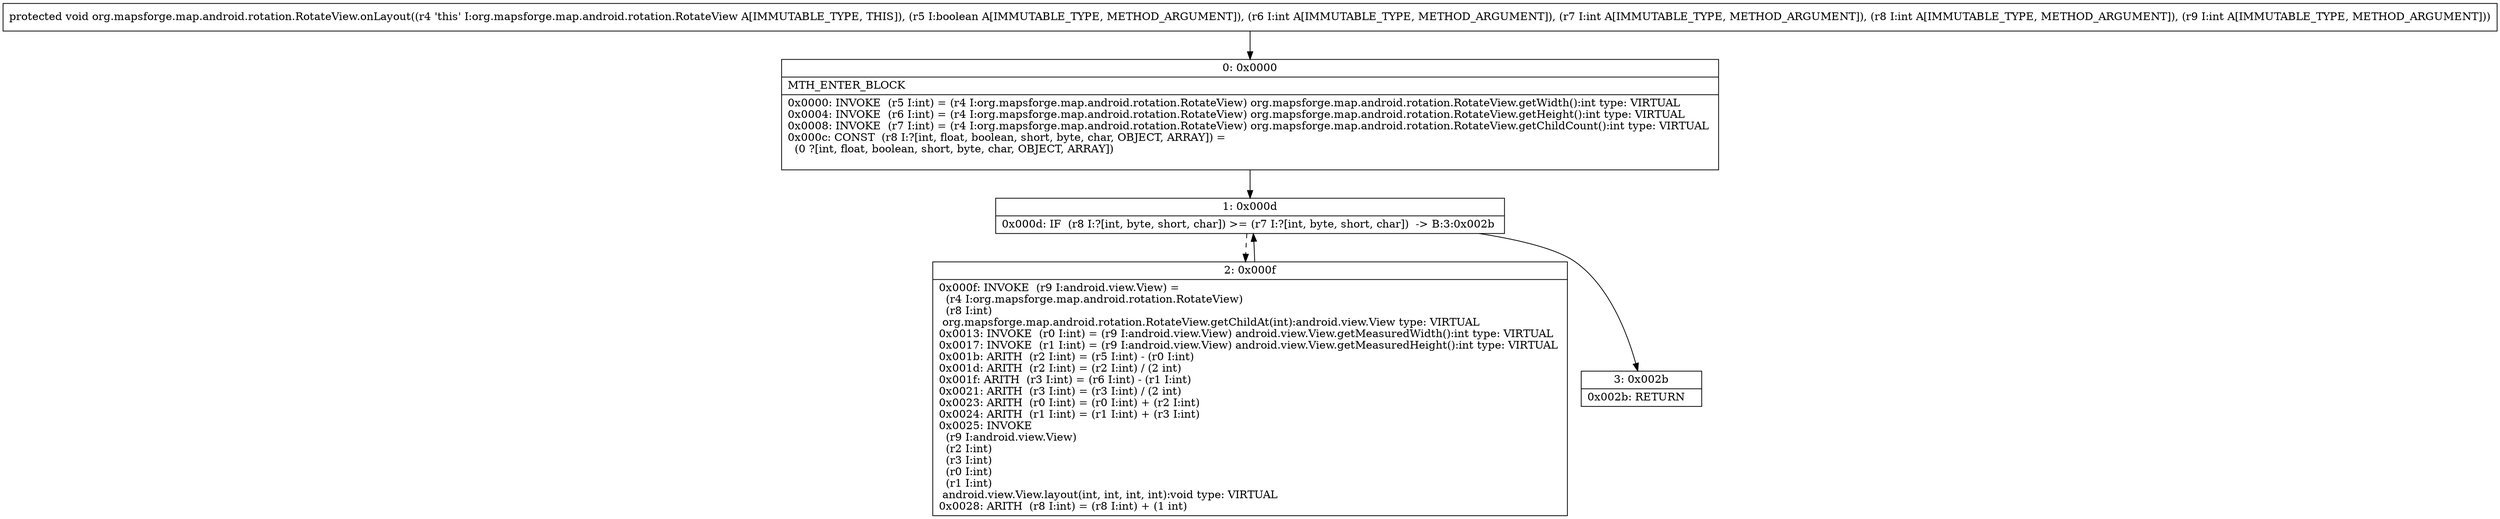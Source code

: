 digraph "CFG fororg.mapsforge.map.android.rotation.RotateView.onLayout(ZIIII)V" {
Node_0 [shape=record,label="{0\:\ 0x0000|MTH_ENTER_BLOCK\l|0x0000: INVOKE  (r5 I:int) = (r4 I:org.mapsforge.map.android.rotation.RotateView) org.mapsforge.map.android.rotation.RotateView.getWidth():int type: VIRTUAL \l0x0004: INVOKE  (r6 I:int) = (r4 I:org.mapsforge.map.android.rotation.RotateView) org.mapsforge.map.android.rotation.RotateView.getHeight():int type: VIRTUAL \l0x0008: INVOKE  (r7 I:int) = (r4 I:org.mapsforge.map.android.rotation.RotateView) org.mapsforge.map.android.rotation.RotateView.getChildCount():int type: VIRTUAL \l0x000c: CONST  (r8 I:?[int, float, boolean, short, byte, char, OBJECT, ARRAY]) = \l  (0 ?[int, float, boolean, short, byte, char, OBJECT, ARRAY])\l \l}"];
Node_1 [shape=record,label="{1\:\ 0x000d|0x000d: IF  (r8 I:?[int, byte, short, char]) \>= (r7 I:?[int, byte, short, char])  \-\> B:3:0x002b \l}"];
Node_2 [shape=record,label="{2\:\ 0x000f|0x000f: INVOKE  (r9 I:android.view.View) = \l  (r4 I:org.mapsforge.map.android.rotation.RotateView)\l  (r8 I:int)\l org.mapsforge.map.android.rotation.RotateView.getChildAt(int):android.view.View type: VIRTUAL \l0x0013: INVOKE  (r0 I:int) = (r9 I:android.view.View) android.view.View.getMeasuredWidth():int type: VIRTUAL \l0x0017: INVOKE  (r1 I:int) = (r9 I:android.view.View) android.view.View.getMeasuredHeight():int type: VIRTUAL \l0x001b: ARITH  (r2 I:int) = (r5 I:int) \- (r0 I:int) \l0x001d: ARITH  (r2 I:int) = (r2 I:int) \/ (2 int) \l0x001f: ARITH  (r3 I:int) = (r6 I:int) \- (r1 I:int) \l0x0021: ARITH  (r3 I:int) = (r3 I:int) \/ (2 int) \l0x0023: ARITH  (r0 I:int) = (r0 I:int) + (r2 I:int) \l0x0024: ARITH  (r1 I:int) = (r1 I:int) + (r3 I:int) \l0x0025: INVOKE  \l  (r9 I:android.view.View)\l  (r2 I:int)\l  (r3 I:int)\l  (r0 I:int)\l  (r1 I:int)\l android.view.View.layout(int, int, int, int):void type: VIRTUAL \l0x0028: ARITH  (r8 I:int) = (r8 I:int) + (1 int) \l}"];
Node_3 [shape=record,label="{3\:\ 0x002b|0x002b: RETURN   \l}"];
MethodNode[shape=record,label="{protected void org.mapsforge.map.android.rotation.RotateView.onLayout((r4 'this' I:org.mapsforge.map.android.rotation.RotateView A[IMMUTABLE_TYPE, THIS]), (r5 I:boolean A[IMMUTABLE_TYPE, METHOD_ARGUMENT]), (r6 I:int A[IMMUTABLE_TYPE, METHOD_ARGUMENT]), (r7 I:int A[IMMUTABLE_TYPE, METHOD_ARGUMENT]), (r8 I:int A[IMMUTABLE_TYPE, METHOD_ARGUMENT]), (r9 I:int A[IMMUTABLE_TYPE, METHOD_ARGUMENT])) }"];
MethodNode -> Node_0;
Node_0 -> Node_1;
Node_1 -> Node_2[style=dashed];
Node_1 -> Node_3;
Node_2 -> Node_1;
}


